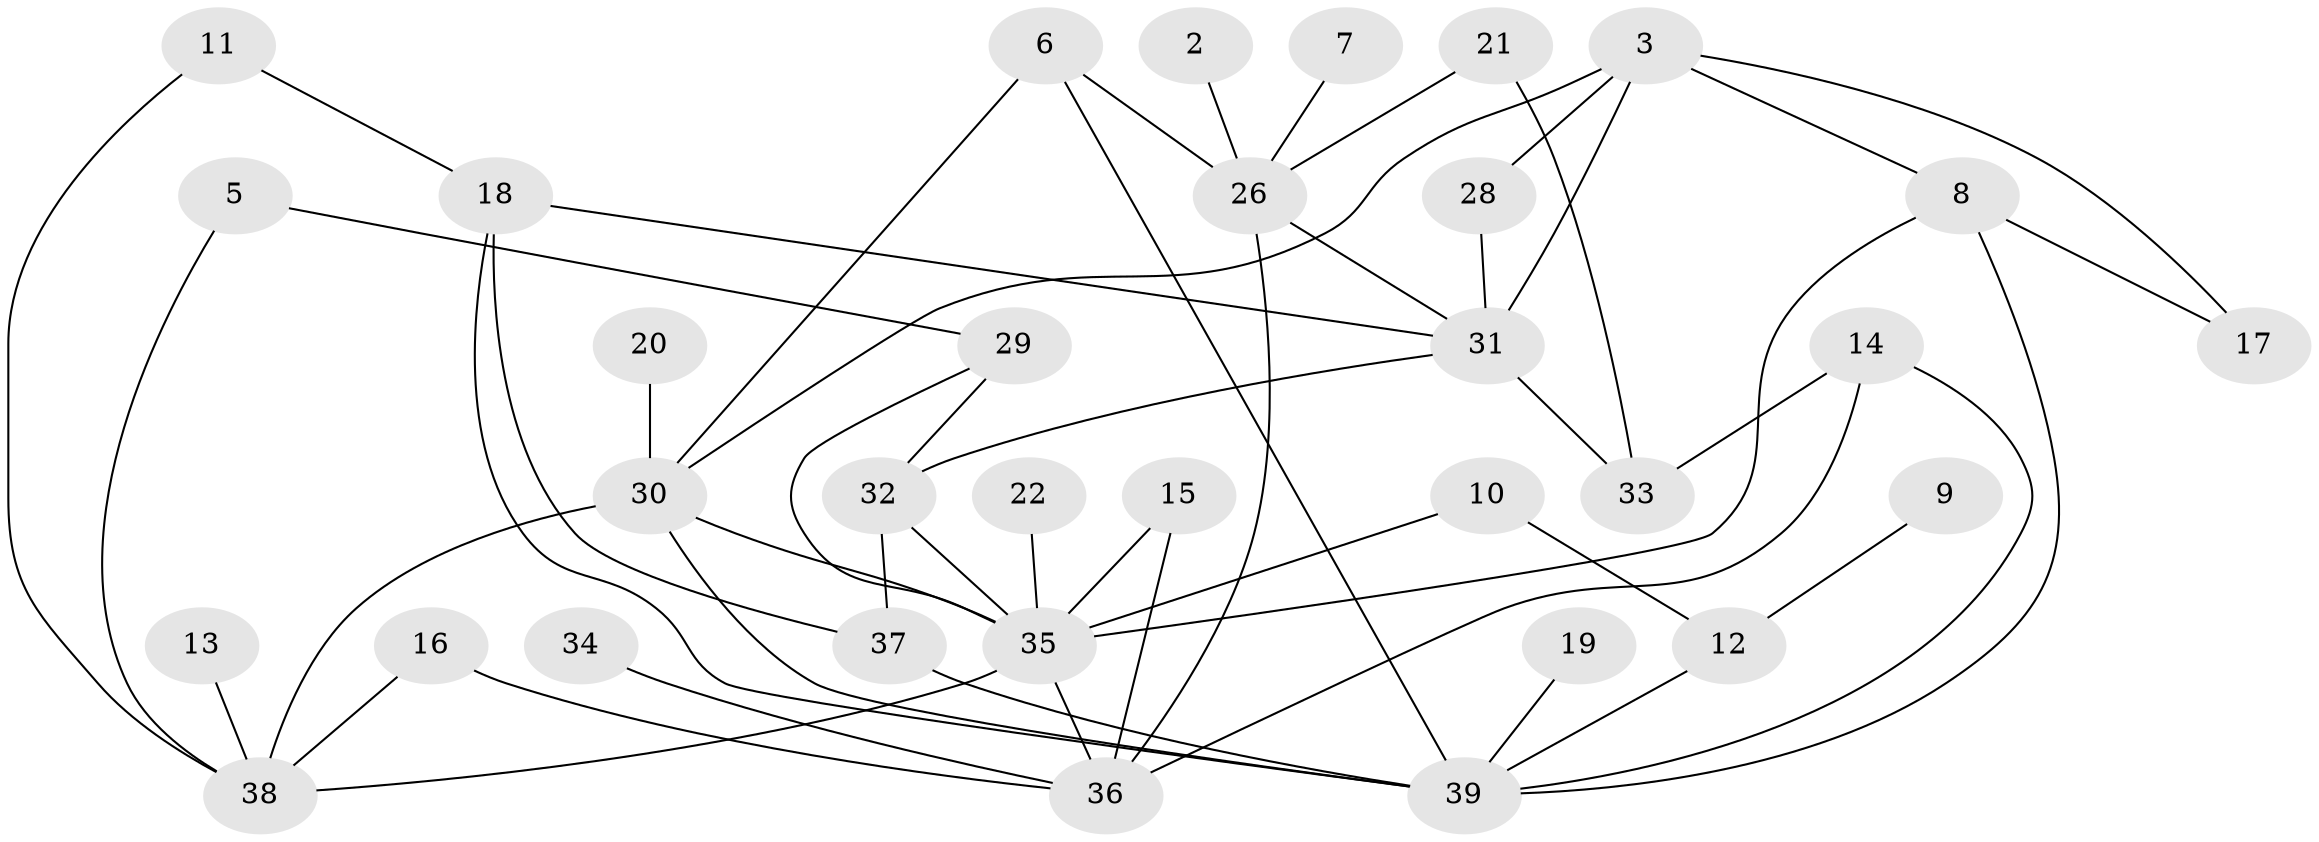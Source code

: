 // original degree distribution, {0: 0.05194805194805195, 2: 0.2727272727272727, 3: 0.2597402597402597, 1: 0.2597402597402597, 6: 0.06493506493506493, 5: 0.03896103896103896, 4: 0.03896103896103896, 7: 0.012987012987012988}
// Generated by graph-tools (version 1.1) at 2025/25/03/09/25 03:25:20]
// undirected, 33 vertices, 53 edges
graph export_dot {
graph [start="1"]
  node [color=gray90,style=filled];
  2;
  3;
  5;
  6;
  7;
  8;
  9;
  10;
  11;
  12;
  13;
  14;
  15;
  16;
  17;
  18;
  19;
  20;
  21;
  22;
  26;
  28;
  29;
  30;
  31;
  32;
  33;
  34;
  35;
  36;
  37;
  38;
  39;
  2 -- 26 [weight=1.0];
  3 -- 8 [weight=1.0];
  3 -- 17 [weight=1.0];
  3 -- 28 [weight=1.0];
  3 -- 30 [weight=1.0];
  3 -- 31 [weight=1.0];
  5 -- 29 [weight=1.0];
  5 -- 38 [weight=1.0];
  6 -- 26 [weight=1.0];
  6 -- 30 [weight=1.0];
  6 -- 39 [weight=1.0];
  7 -- 26 [weight=1.0];
  8 -- 17 [weight=1.0];
  8 -- 35 [weight=1.0];
  8 -- 39 [weight=1.0];
  9 -- 12 [weight=1.0];
  10 -- 12 [weight=1.0];
  10 -- 35 [weight=1.0];
  11 -- 18 [weight=1.0];
  11 -- 38 [weight=1.0];
  12 -- 39 [weight=1.0];
  13 -- 38 [weight=1.0];
  14 -- 33 [weight=1.0];
  14 -- 36 [weight=1.0];
  14 -- 39 [weight=1.0];
  15 -- 35 [weight=1.0];
  15 -- 36 [weight=1.0];
  16 -- 36 [weight=1.0];
  16 -- 38 [weight=1.0];
  18 -- 31 [weight=1.0];
  18 -- 37 [weight=1.0];
  18 -- 39 [weight=1.0];
  19 -- 39 [weight=1.0];
  20 -- 30 [weight=1.0];
  21 -- 26 [weight=1.0];
  21 -- 33 [weight=1.0];
  22 -- 35 [weight=1.0];
  26 -- 31 [weight=1.0];
  26 -- 36 [weight=1.0];
  28 -- 31 [weight=1.0];
  29 -- 32 [weight=1.0];
  29 -- 35 [weight=1.0];
  30 -- 35 [weight=2.0];
  30 -- 38 [weight=1.0];
  30 -- 39 [weight=2.0];
  31 -- 32 [weight=1.0];
  31 -- 33 [weight=1.0];
  32 -- 35 [weight=1.0];
  32 -- 37 [weight=1.0];
  34 -- 36 [weight=1.0];
  35 -- 36 [weight=1.0];
  35 -- 38 [weight=1.0];
  37 -- 39 [weight=1.0];
}
